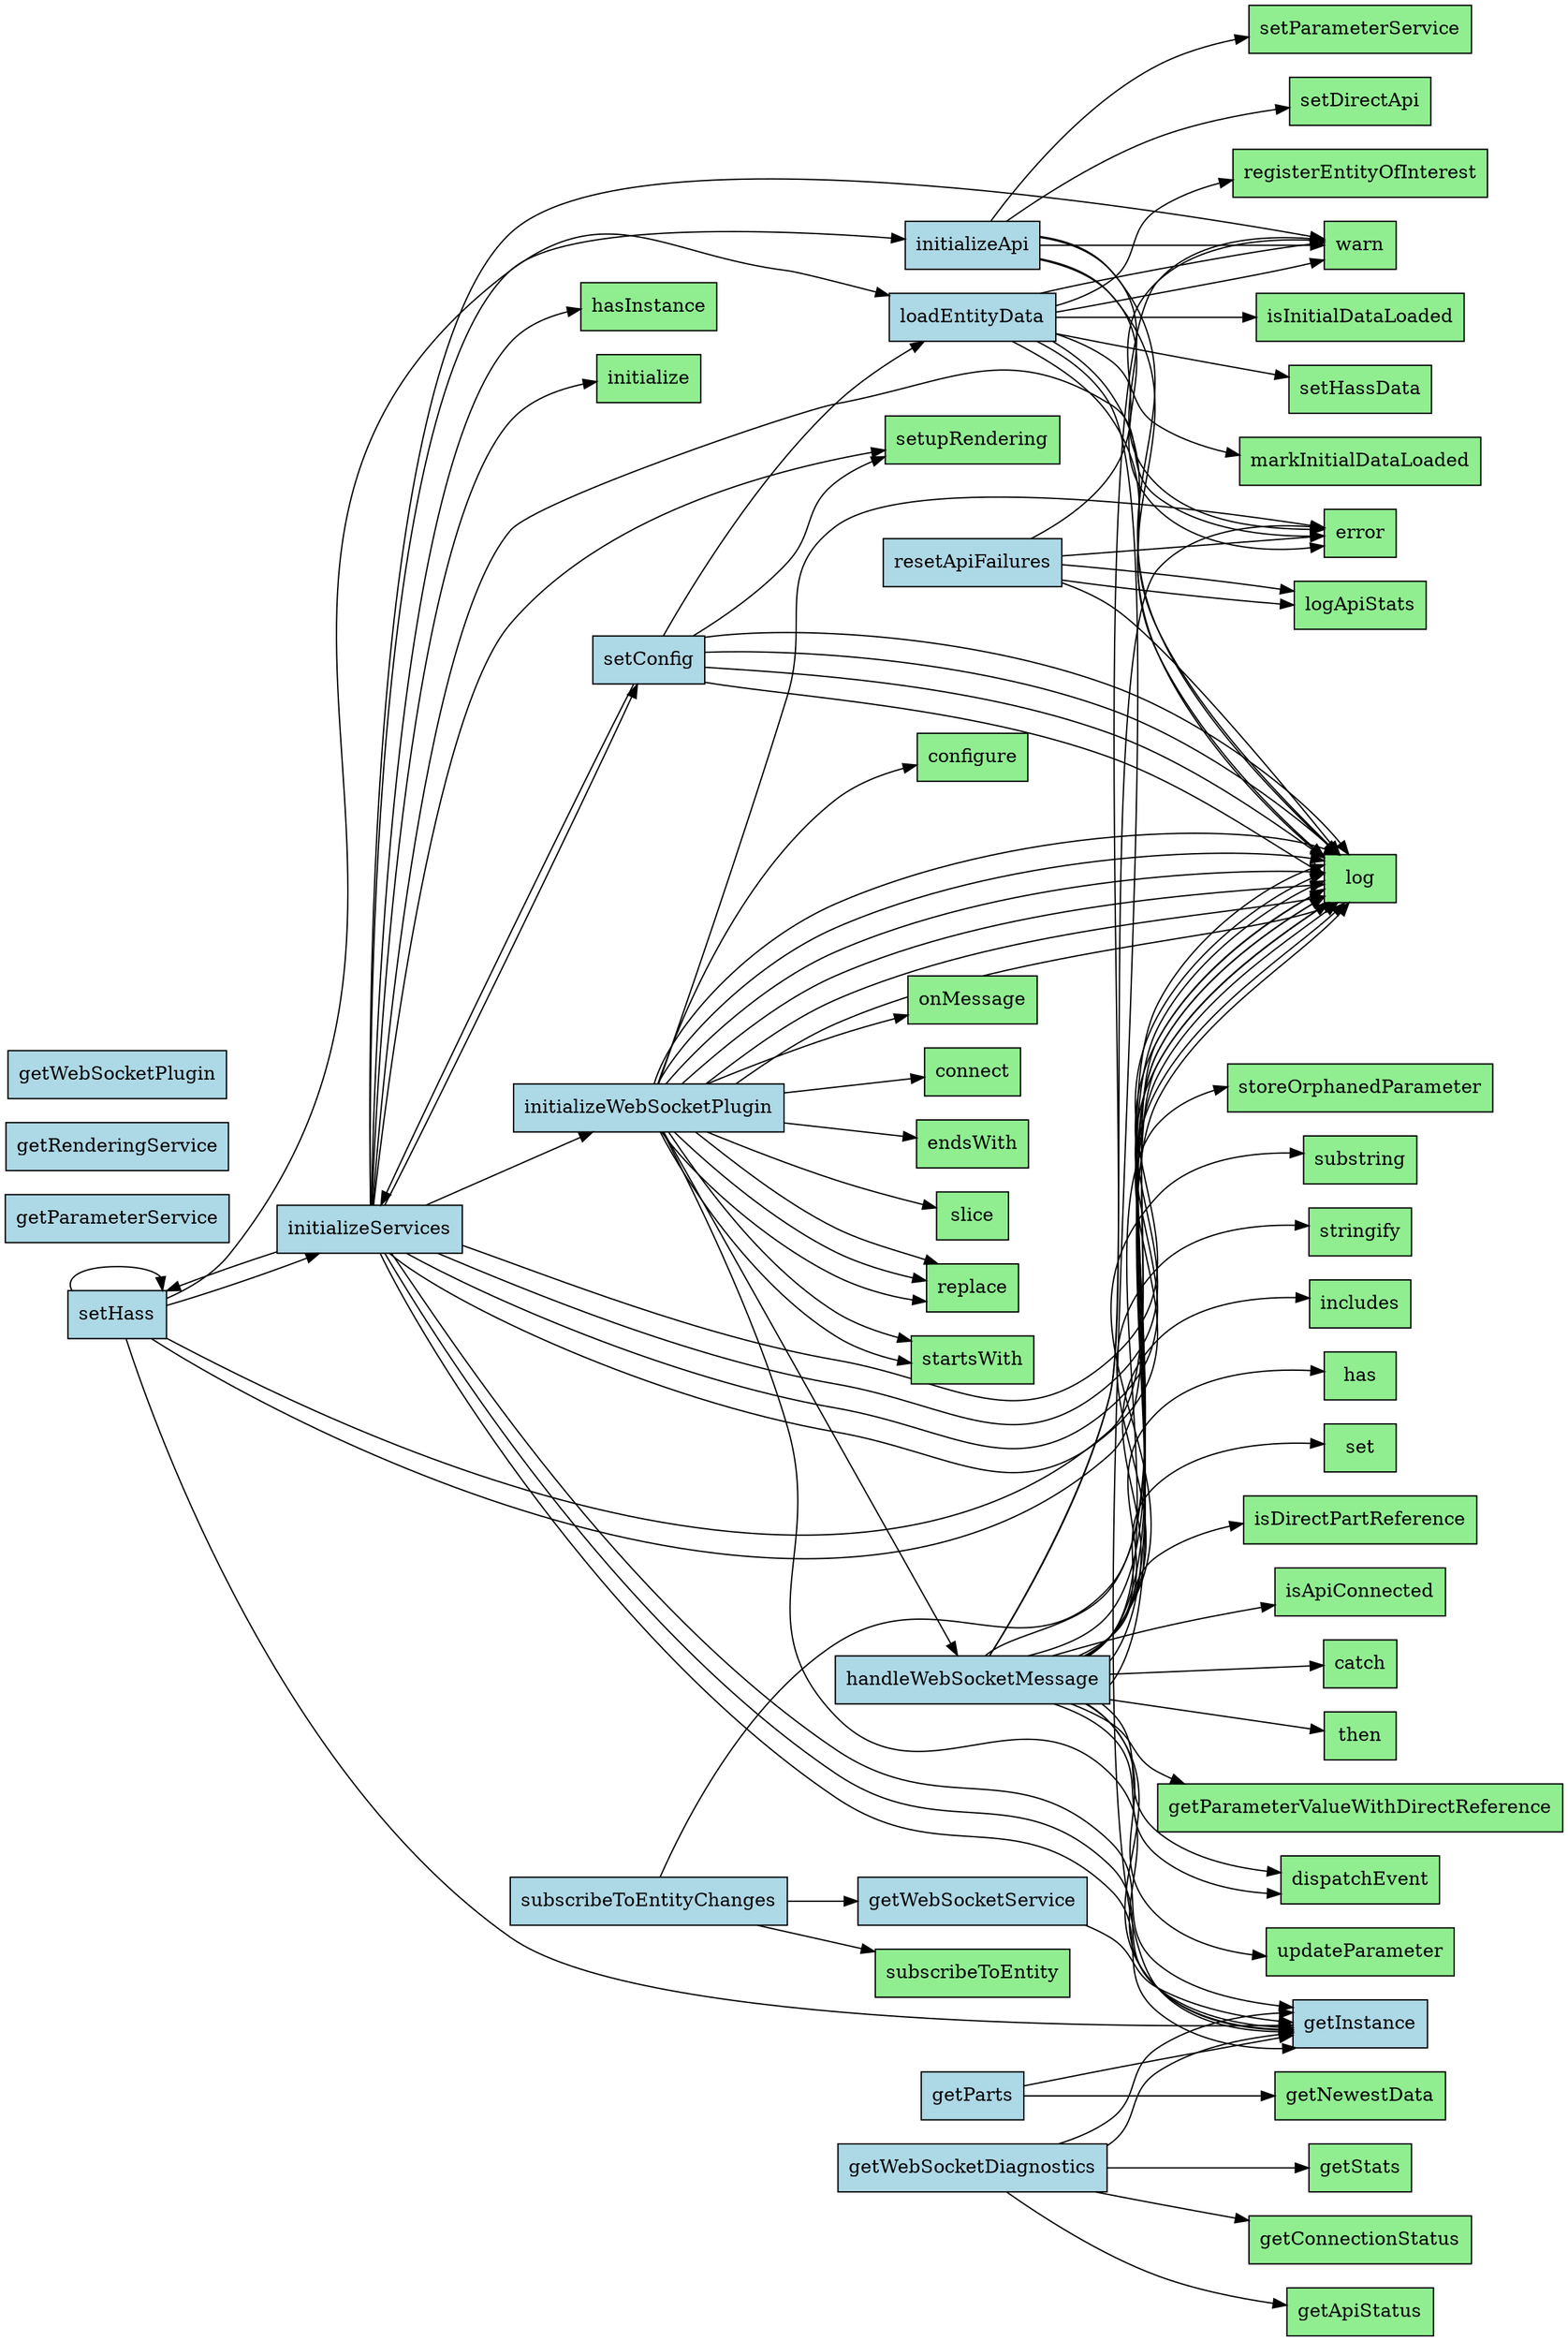 digraph FileAnalysis {
  rankdir=LR;
  node [shape=box, style=filled, fillcolor=lightblue];

  "getInstance" [fillcolor=lightblue];
  "setConfig" [fillcolor=lightblue];
  "setHass" [fillcolor=lightblue];
  "initializeServices" [fillcolor=lightblue];
  "initializeApi" [fillcolor=lightblue];
  "loadEntityData" [fillcolor=lightblue];
  "getParts" [fillcolor=lightblue];
  "getParameterService" [fillcolor=lightblue];
  "getRenderingService" [fillcolor=lightblue];
  "getWebSocketService" [fillcolor=lightblue];
  "initializeWebSocketPlugin" [fillcolor=lightblue];
  "handleWebSocketMessage" [fillcolor=lightblue];
  "getWebSocketDiagnostics" [fillcolor=lightblue];
  "subscribeToEntityChanges" [fillcolor=lightblue];
  "getWebSocketPlugin" [fillcolor=lightblue];
  "resetApiFailures" [fillcolor=lightblue];
  "setConfig" -> "initializeServices";
  "setConfig" -> "loadEntityData";
  "setHass" -> "getInstance";
  "setHass" -> "setHass";
  "setHass" -> "initializeServices";
  "setHass" -> "loadEntityData";
  "initializeServices" -> "getInstance";
  "initializeServices" -> "setHass";
  "initializeServices" -> "getInstance";
  "initializeServices" -> "setConfig";
  "initializeServices" -> "getInstance";
  "initializeServices" -> "initializeApi";
  "initializeServices" -> "initializeWebSocketPlugin";
  "loadEntityData" -> "getInstance";
  "getParts" -> "getInstance";
  "getWebSocketService" -> "getInstance";
  "initializeWebSocketPlugin" -> "getInstance";
  "initializeWebSocketPlugin" -> "handleWebSocketMessage";
  "handleWebSocketMessage" -> "getInstance";
  "getWebSocketDiagnostics" -> "getInstance";
  "getWebSocketDiagnostics" -> "getInstance";
  "subscribeToEntityChanges" -> "getWebSocketService";
  "log" [fillcolor=lightgreen];
  "setupRendering" [fillcolor=lightgreen];
  "warn" [fillcolor=lightgreen];
  "hasInstance" [fillcolor=lightgreen];
  "initialize" [fillcolor=lightgreen];
  "error" [fillcolor=lightgreen];
  "setParameterService" [fillcolor=lightgreen];
  "setDirectApi" [fillcolor=lightgreen];
  "registerEntityOfInterest" [fillcolor=lightgreen];
  "isInitialDataLoaded" [fillcolor=lightgreen];
  "setHassData" [fillcolor=lightgreen];
  "markInitialDataLoaded" [fillcolor=lightgreen];
  "getNewestData" [fillcolor=lightgreen];
  "endsWith" [fillcolor=lightgreen];
  "slice" [fillcolor=lightgreen];
  "replace" [fillcolor=lightgreen];
  "startsWith" [fillcolor=lightgreen];
  "configure" [fillcolor=lightgreen];
  "onMessage" [fillcolor=lightgreen];
  "connect" [fillcolor=lightgreen];
  "substring" [fillcolor=lightgreen];
  "stringify" [fillcolor=lightgreen];
  "includes" [fillcolor=lightgreen];
  "has" [fillcolor=lightgreen];
  "set" [fillcolor=lightgreen];
  "isDirectPartReference" [fillcolor=lightgreen];
  "isApiConnected" [fillcolor=lightgreen];
  "catch" [fillcolor=lightgreen];
  "then" [fillcolor=lightgreen];
  "getParameterValueWithDirectReference" [fillcolor=lightgreen];
  "dispatchEvent" [fillcolor=lightgreen];
  "updateParameter" [fillcolor=lightgreen];
  "storeOrphanedParameter" [fillcolor=lightgreen];
  "getConnectionStatus" [fillcolor=lightgreen];
  "getApiStatus" [fillcolor=lightgreen];
  "getStats" [fillcolor=lightgreen];
  "subscribeToEntity" [fillcolor=lightgreen];
  "logApiStats" [fillcolor=lightgreen];
  "setConfig" -> "log";
  "setConfig" -> "log";
  "setConfig" -> "log";
  "setConfig" -> "log";
  "setConfig" -> "setupRendering";
  "setHass" -> "log";
  "setHass" -> "log";
  "initializeServices" -> "log";
  "initializeServices" -> "warn";
  "initializeServices" -> "hasInstance";
  "initializeServices" -> "log";
  "initializeServices" -> "initialize";
  "initializeServices" -> "log";
  "initializeServices" -> "error";
  "initializeServices" -> "setupRendering";
  "initializeServices" -> "log";
  "initializeApi" -> "log";
  "initializeApi" -> "warn";
  "initializeApi" -> "error";
  "initializeApi" -> "setParameterService";
  "initializeApi" -> "setDirectApi";
  "initializeApi" -> "log";
  "initializeApi" -> "error";
  "loadEntityData" -> "registerEntityOfInterest";
  "loadEntityData" -> "isInitialDataLoaded";
  "loadEntityData" -> "log";
  "loadEntityData" -> "setHassData";
  "loadEntityData" -> "markInitialDataLoaded";
  "loadEntityData" -> "log";
  "loadEntityData" -> "warn";
  "loadEntityData" -> "warn";
  "getParts" -> "getNewestData";
  "initializeWebSocketPlugin" -> "log";
  "initializeWebSocketPlugin" -> "endsWith";
  "initializeWebSocketPlugin" -> "slice";
  "initializeWebSocketPlugin" -> "replace";
  "initializeWebSocketPlugin" -> "log";
  "initializeWebSocketPlugin" -> "log";
  "initializeWebSocketPlugin" -> "error";
  "initializeWebSocketPlugin" -> "startsWith";
  "initializeWebSocketPlugin" -> "startsWith";
  "initializeWebSocketPlugin" -> "replace";
  "initializeWebSocketPlugin" -> "replace";
  "initializeWebSocketPlugin" -> "log";
  "initializeWebSocketPlugin" -> "log";
  "initializeWebSocketPlugin" -> "configure";
  "initializeWebSocketPlugin" -> "onMessage";
  "initializeWebSocketPlugin" -> "connect";
  "initializeWebSocketPlugin" -> "log";
  "handleWebSocketMessage" -> "log";
  "handleWebSocketMessage" -> "substring";
  "handleWebSocketMessage" -> "stringify";
  "handleWebSocketMessage" -> "includes";
  "handleWebSocketMessage" -> "has";
  "handleWebSocketMessage" -> "log";
  "handleWebSocketMessage" -> "set";
  "handleWebSocketMessage" -> "log";
  "handleWebSocketMessage" -> "isDirectPartReference";
  "handleWebSocketMessage" -> "isApiConnected";
  "handleWebSocketMessage" -> "log";
  "handleWebSocketMessage" -> "catch";
  "handleWebSocketMessage" -> "then";
  "handleWebSocketMessage" -> "getParameterValueWithDirectReference";
  "handleWebSocketMessage" -> "log";
  "handleWebSocketMessage" -> "error";
  "handleWebSocketMessage" -> "dispatchEvent";
  "handleWebSocketMessage" -> "updateParameter";
  "handleWebSocketMessage" -> "dispatchEvent";
  "handleWebSocketMessage" -> "warn";
  "handleWebSocketMessage" -> "storeOrphanedParameter";
  "getWebSocketDiagnostics" -> "getConnectionStatus";
  "getWebSocketDiagnostics" -> "getApiStatus";
  "getWebSocketDiagnostics" -> "getStats";
  "subscribeToEntityChanges" -> "log";
  "subscribeToEntityChanges" -> "subscribeToEntity";
  "resetApiFailures" -> "logApiStats";
  "resetApiFailures" -> "log";
  "resetApiFailures" -> "logApiStats";
  "resetApiFailures" -> "error";
  "resetApiFailures" -> "warn";
}
